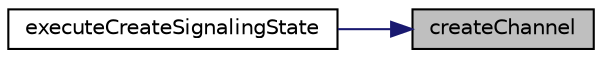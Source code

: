 digraph "createChannel"
{
 // LATEX_PDF_SIZE
  edge [fontname="Helvetica",fontsize="10",labelfontname="Helvetica",labelfontsize="10"];
  node [fontname="Helvetica",fontsize="10",shape=record];
  rankdir="RL";
  Node1 [label="createChannel",height=0.2,width=0.4,color="black", fillcolor="grey75", style="filled", fontcolor="black",tooltip=" "];
  Node1 -> Node2 [dir="back",color="midnightblue",fontsize="10",style="solid",fontname="Helvetica"];
  Node2 [label="executeCreateSignalingState",height=0.2,width=0.4,color="black", fillcolor="white", style="filled",URL="$StateMachine_8h.html#a875746ad5aa6b08d513e515d408c6714",tooltip=" "];
}
